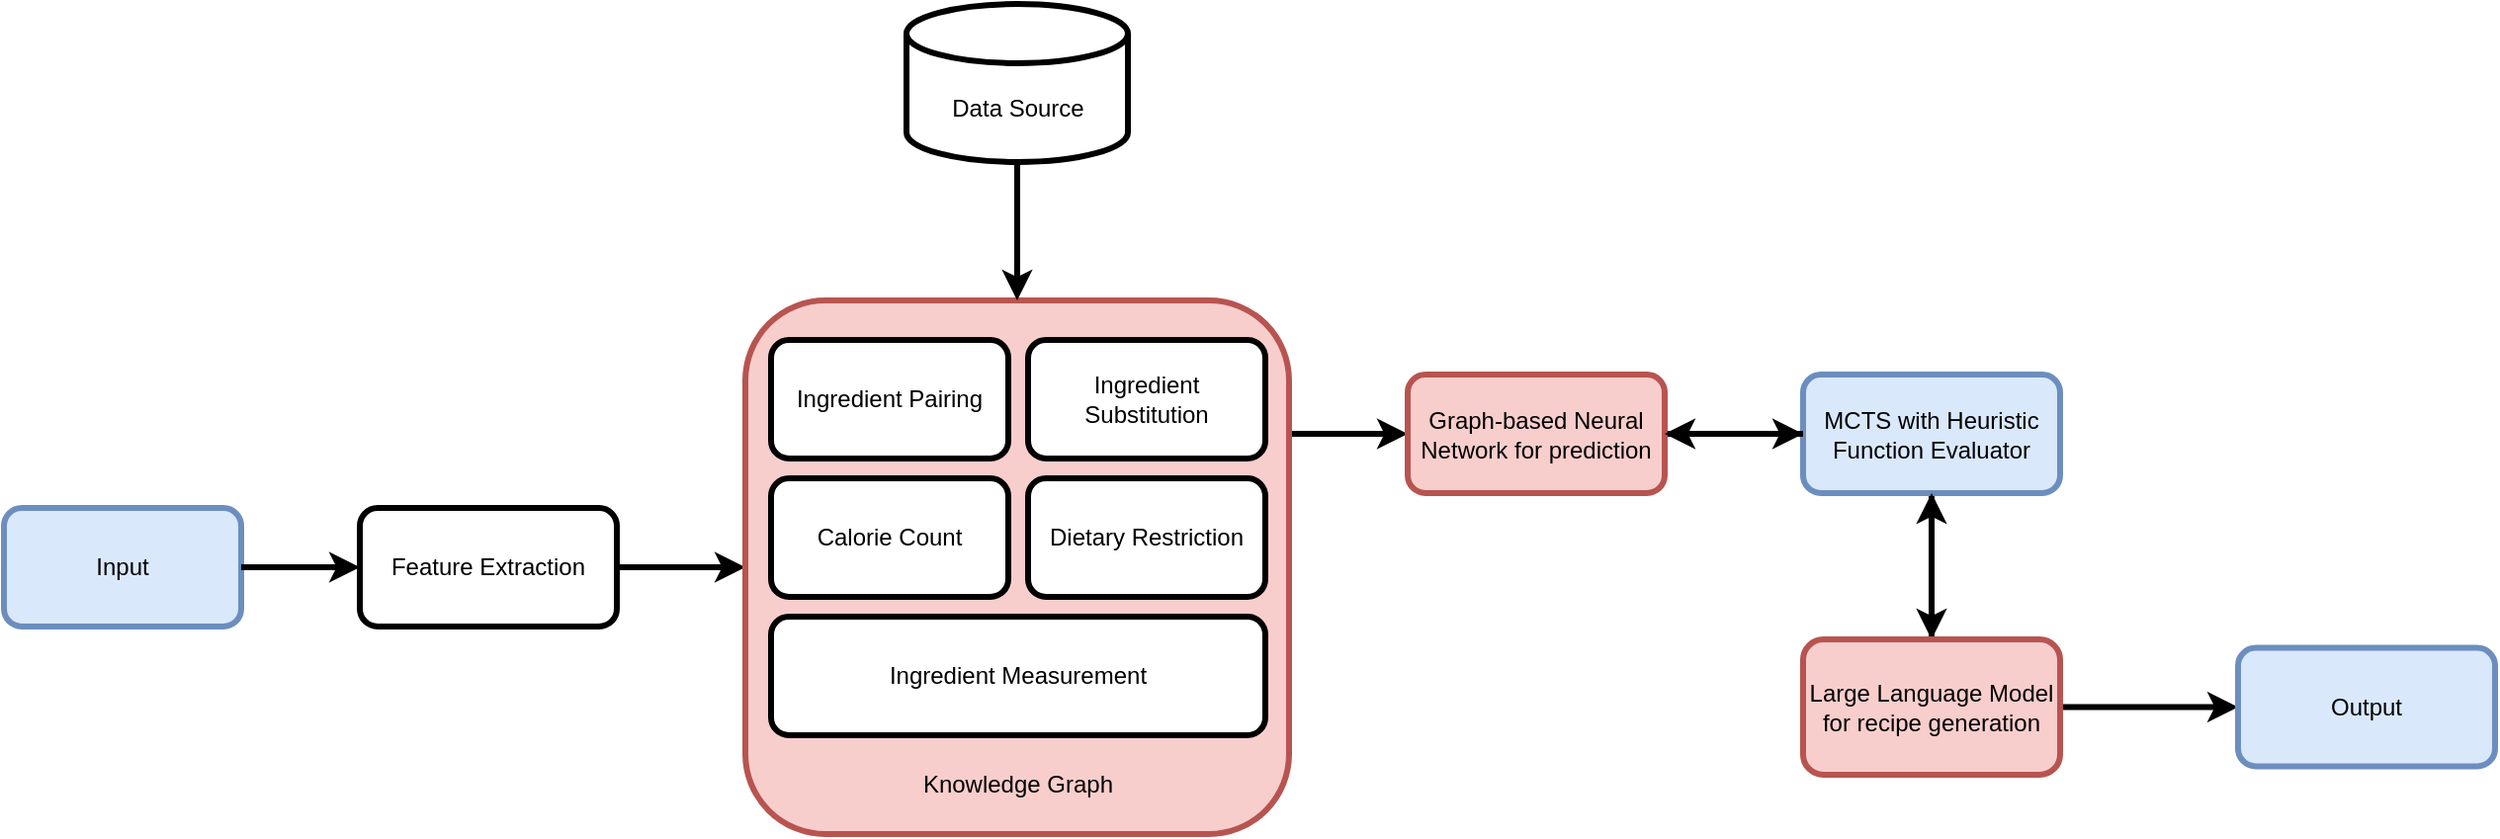 <mxfile version="24.4.9" type="github">
  <diagram name="Page-1" id="WKiQ4ZJjj3jKp8pEJqKA">
    <mxGraphModel dx="1520" dy="854" grid="1" gridSize="10" guides="1" tooltips="1" connect="1" arrows="1" fold="1" page="1" pageScale="1" pageWidth="850" pageHeight="1100" math="0" shadow="0">
      <root>
        <mxCell id="0" />
        <mxCell id="1" parent="0" />
        <mxCell id="e_V1dfJK_9WuO3395_Ni-2" value="Input" style="rounded=1;whiteSpace=wrap;html=1;strokeWidth=3;fillColor=#dae8fc;strokeColor=#6c8ebf;" vertex="1" parent="1">
          <mxGeometry x="50" y="285" width="120" height="60" as="geometry" />
        </mxCell>
        <mxCell id="e_V1dfJK_9WuO3395_Ni-9" style="edgeStyle=orthogonalEdgeStyle;rounded=0;orthogonalLoop=1;jettySize=auto;html=1;exitX=1;exitY=0.5;exitDx=0;exitDy=0;entryX=0;entryY=0.5;entryDx=0;entryDy=0;strokeWidth=3;" edge="1" parent="1" source="e_V1dfJK_9WuO3395_Ni-5" target="e_V1dfJK_9WuO3395_Ni-7">
          <mxGeometry relative="1" as="geometry" />
        </mxCell>
        <mxCell id="e_V1dfJK_9WuO3395_Ni-5" value="Feature Extraction" style="rounded=1;whiteSpace=wrap;html=1;strokeWidth=3;" vertex="1" parent="1">
          <mxGeometry x="230" y="285" width="130" height="60" as="geometry" />
        </mxCell>
        <mxCell id="e_V1dfJK_9WuO3395_Ni-6" value="" style="endArrow=classic;html=1;rounded=0;exitX=1;exitY=0.5;exitDx=0;exitDy=0;entryX=0;entryY=0.5;entryDx=0;entryDy=0;strokeWidth=3;" edge="1" parent="1" source="e_V1dfJK_9WuO3395_Ni-2" target="e_V1dfJK_9WuO3395_Ni-5">
          <mxGeometry width="50" height="50" relative="1" as="geometry">
            <mxPoint x="220" y="340" as="sourcePoint" />
            <mxPoint x="270" y="290" as="targetPoint" />
          </mxGeometry>
        </mxCell>
        <mxCell id="e_V1dfJK_9WuO3395_Ni-30" style="edgeStyle=orthogonalEdgeStyle;rounded=0;orthogonalLoop=1;jettySize=auto;html=1;exitX=1;exitY=0.25;exitDx=0;exitDy=0;strokeWidth=3;" edge="1" parent="1" source="e_V1dfJK_9WuO3395_Ni-7" target="e_V1dfJK_9WuO3395_Ni-29">
          <mxGeometry relative="1" as="geometry" />
        </mxCell>
        <mxCell id="e_V1dfJK_9WuO3395_Ni-7" value="" style="rounded=1;whiteSpace=wrap;html=1;strokeWidth=3;fillColor=#f8cecc;strokeColor=#b85450;" vertex="1" parent="1">
          <mxGeometry x="425" y="180" width="275" height="270" as="geometry" />
        </mxCell>
        <mxCell id="e_V1dfJK_9WuO3395_Ni-10" value="Ingredient Pairing" style="rounded=1;whiteSpace=wrap;html=1;strokeWidth=3;" vertex="1" parent="1">
          <mxGeometry x="438" y="200" width="120" height="60" as="geometry" />
        </mxCell>
        <mxCell id="e_V1dfJK_9WuO3395_Ni-11" value="Ingredient Substitution" style="rounded=1;whiteSpace=wrap;html=1;strokeWidth=3;" vertex="1" parent="1">
          <mxGeometry x="568" y="200" width="120" height="60" as="geometry" />
        </mxCell>
        <mxCell id="e_V1dfJK_9WuO3395_Ni-12" value="Dietary Restriction" style="rounded=1;whiteSpace=wrap;html=1;strokeWidth=3;" vertex="1" parent="1">
          <mxGeometry x="568" y="270" width="120" height="60" as="geometry" />
        </mxCell>
        <mxCell id="e_V1dfJK_9WuO3395_Ni-13" value="Calorie Count" style="rounded=1;whiteSpace=wrap;html=1;strokeWidth=3;" vertex="1" parent="1">
          <mxGeometry x="438" y="270" width="120" height="60" as="geometry" />
        </mxCell>
        <mxCell id="e_V1dfJK_9WuO3395_Ni-14" value="Ingredient Measurement" style="rounded=1;whiteSpace=wrap;html=1;strokeWidth=3;" vertex="1" parent="1">
          <mxGeometry x="438" y="340" width="250" height="60" as="geometry" />
        </mxCell>
        <mxCell id="e_V1dfJK_9WuO3395_Ni-15" value="Knowledge Graph" style="text;html=1;align=center;verticalAlign=middle;whiteSpace=wrap;rounded=0;strokeWidth=3;" vertex="1" parent="1">
          <mxGeometry x="482.5" y="410" width="160" height="30" as="geometry" />
        </mxCell>
        <mxCell id="e_V1dfJK_9WuO3395_Ni-19" style="edgeStyle=orthogonalEdgeStyle;rounded=0;orthogonalLoop=1;jettySize=auto;html=1;exitX=0.5;exitY=1;exitDx=0;exitDy=0;exitPerimeter=0;entryX=0.5;entryY=0;entryDx=0;entryDy=0;strokeWidth=3;" edge="1" parent="1" source="e_V1dfJK_9WuO3395_Ni-18" target="e_V1dfJK_9WuO3395_Ni-7">
          <mxGeometry relative="1" as="geometry" />
        </mxCell>
        <mxCell id="e_V1dfJK_9WuO3395_Ni-18" value="Data Source" style="shape=cylinder3;whiteSpace=wrap;html=1;boundedLbl=1;backgroundOutline=1;size=15;strokeWidth=3;" vertex="1" parent="1">
          <mxGeometry x="506.5" y="30" width="112" height="80" as="geometry" />
        </mxCell>
        <mxCell id="e_V1dfJK_9WuO3395_Ni-25" style="edgeStyle=orthogonalEdgeStyle;rounded=0;orthogonalLoop=1;jettySize=auto;html=1;exitX=0.5;exitY=1;exitDx=0;exitDy=0;entryX=0.5;entryY=0;entryDx=0;entryDy=0;strokeWidth=3;" edge="1" parent="1" source="e_V1dfJK_9WuO3395_Ni-22" target="e_V1dfJK_9WuO3395_Ni-23">
          <mxGeometry relative="1" as="geometry" />
        </mxCell>
        <mxCell id="e_V1dfJK_9WuO3395_Ni-22" value="MCTS with Heuristic Function Evaluator" style="rounded=1;whiteSpace=wrap;html=1;strokeWidth=3;fillColor=#dae8fc;strokeColor=#6c8ebf;" vertex="1" parent="1">
          <mxGeometry x="960" y="217.5" width="130" height="60" as="geometry" />
        </mxCell>
        <mxCell id="e_V1dfJK_9WuO3395_Ni-26" style="edgeStyle=orthogonalEdgeStyle;rounded=0;orthogonalLoop=1;jettySize=auto;html=1;exitX=0.5;exitY=0;exitDx=0;exitDy=0;entryX=0.5;entryY=1;entryDx=0;entryDy=0;strokeWidth=3;" edge="1" parent="1" source="e_V1dfJK_9WuO3395_Ni-23" target="e_V1dfJK_9WuO3395_Ni-22">
          <mxGeometry relative="1" as="geometry" />
        </mxCell>
        <mxCell id="e_V1dfJK_9WuO3395_Ni-33" style="edgeStyle=orthogonalEdgeStyle;rounded=0;orthogonalLoop=1;jettySize=auto;html=1;exitX=1;exitY=0.5;exitDx=0;exitDy=0;entryX=0;entryY=0.5;entryDx=0;entryDy=0;strokeWidth=3;" edge="1" parent="1" source="e_V1dfJK_9WuO3395_Ni-23" target="e_V1dfJK_9WuO3395_Ni-28">
          <mxGeometry relative="1" as="geometry" />
        </mxCell>
        <mxCell id="e_V1dfJK_9WuO3395_Ni-23" value="Large Language Model for recipe generation" style="rounded=1;whiteSpace=wrap;html=1;strokeWidth=3;fillColor=#f8cecc;strokeColor=#b85450;" vertex="1" parent="1">
          <mxGeometry x="960" y="351.5" width="130" height="68.5" as="geometry" />
        </mxCell>
        <mxCell id="e_V1dfJK_9WuO3395_Ni-28" value="Output" style="rounded=1;whiteSpace=wrap;html=1;strokeWidth=3;fillColor=#dae8fc;strokeColor=#6c8ebf;" vertex="1" parent="1">
          <mxGeometry x="1180" y="355.75" width="130" height="60" as="geometry" />
        </mxCell>
        <mxCell id="e_V1dfJK_9WuO3395_Ni-31" style="edgeStyle=orthogonalEdgeStyle;rounded=0;orthogonalLoop=1;jettySize=auto;html=1;exitX=1;exitY=0.5;exitDx=0;exitDy=0;entryX=0;entryY=0.5;entryDx=0;entryDy=0;strokeWidth=3;" edge="1" parent="1" source="e_V1dfJK_9WuO3395_Ni-29" target="e_V1dfJK_9WuO3395_Ni-22">
          <mxGeometry relative="1" as="geometry" />
        </mxCell>
        <mxCell id="e_V1dfJK_9WuO3395_Ni-29" value="Graph-based Neural Network for prediction" style="rounded=1;whiteSpace=wrap;html=1;strokeWidth=3;fillColor=#f8cecc;strokeColor=#b85450;" vertex="1" parent="1">
          <mxGeometry x="760" y="217.5" width="130" height="60" as="geometry" />
        </mxCell>
        <mxCell id="e_V1dfJK_9WuO3395_Ni-32" style="edgeStyle=orthogonalEdgeStyle;rounded=0;orthogonalLoop=1;jettySize=auto;html=1;exitX=0;exitY=0.5;exitDx=0;exitDy=0;entryX=1;entryY=0.5;entryDx=0;entryDy=0;strokeWidth=3;" edge="1" parent="1" source="e_V1dfJK_9WuO3395_Ni-22" target="e_V1dfJK_9WuO3395_Ni-29">
          <mxGeometry relative="1" as="geometry">
            <mxPoint x="900" y="257" as="sourcePoint" />
            <mxPoint x="970" y="257" as="targetPoint" />
          </mxGeometry>
        </mxCell>
      </root>
    </mxGraphModel>
  </diagram>
</mxfile>
